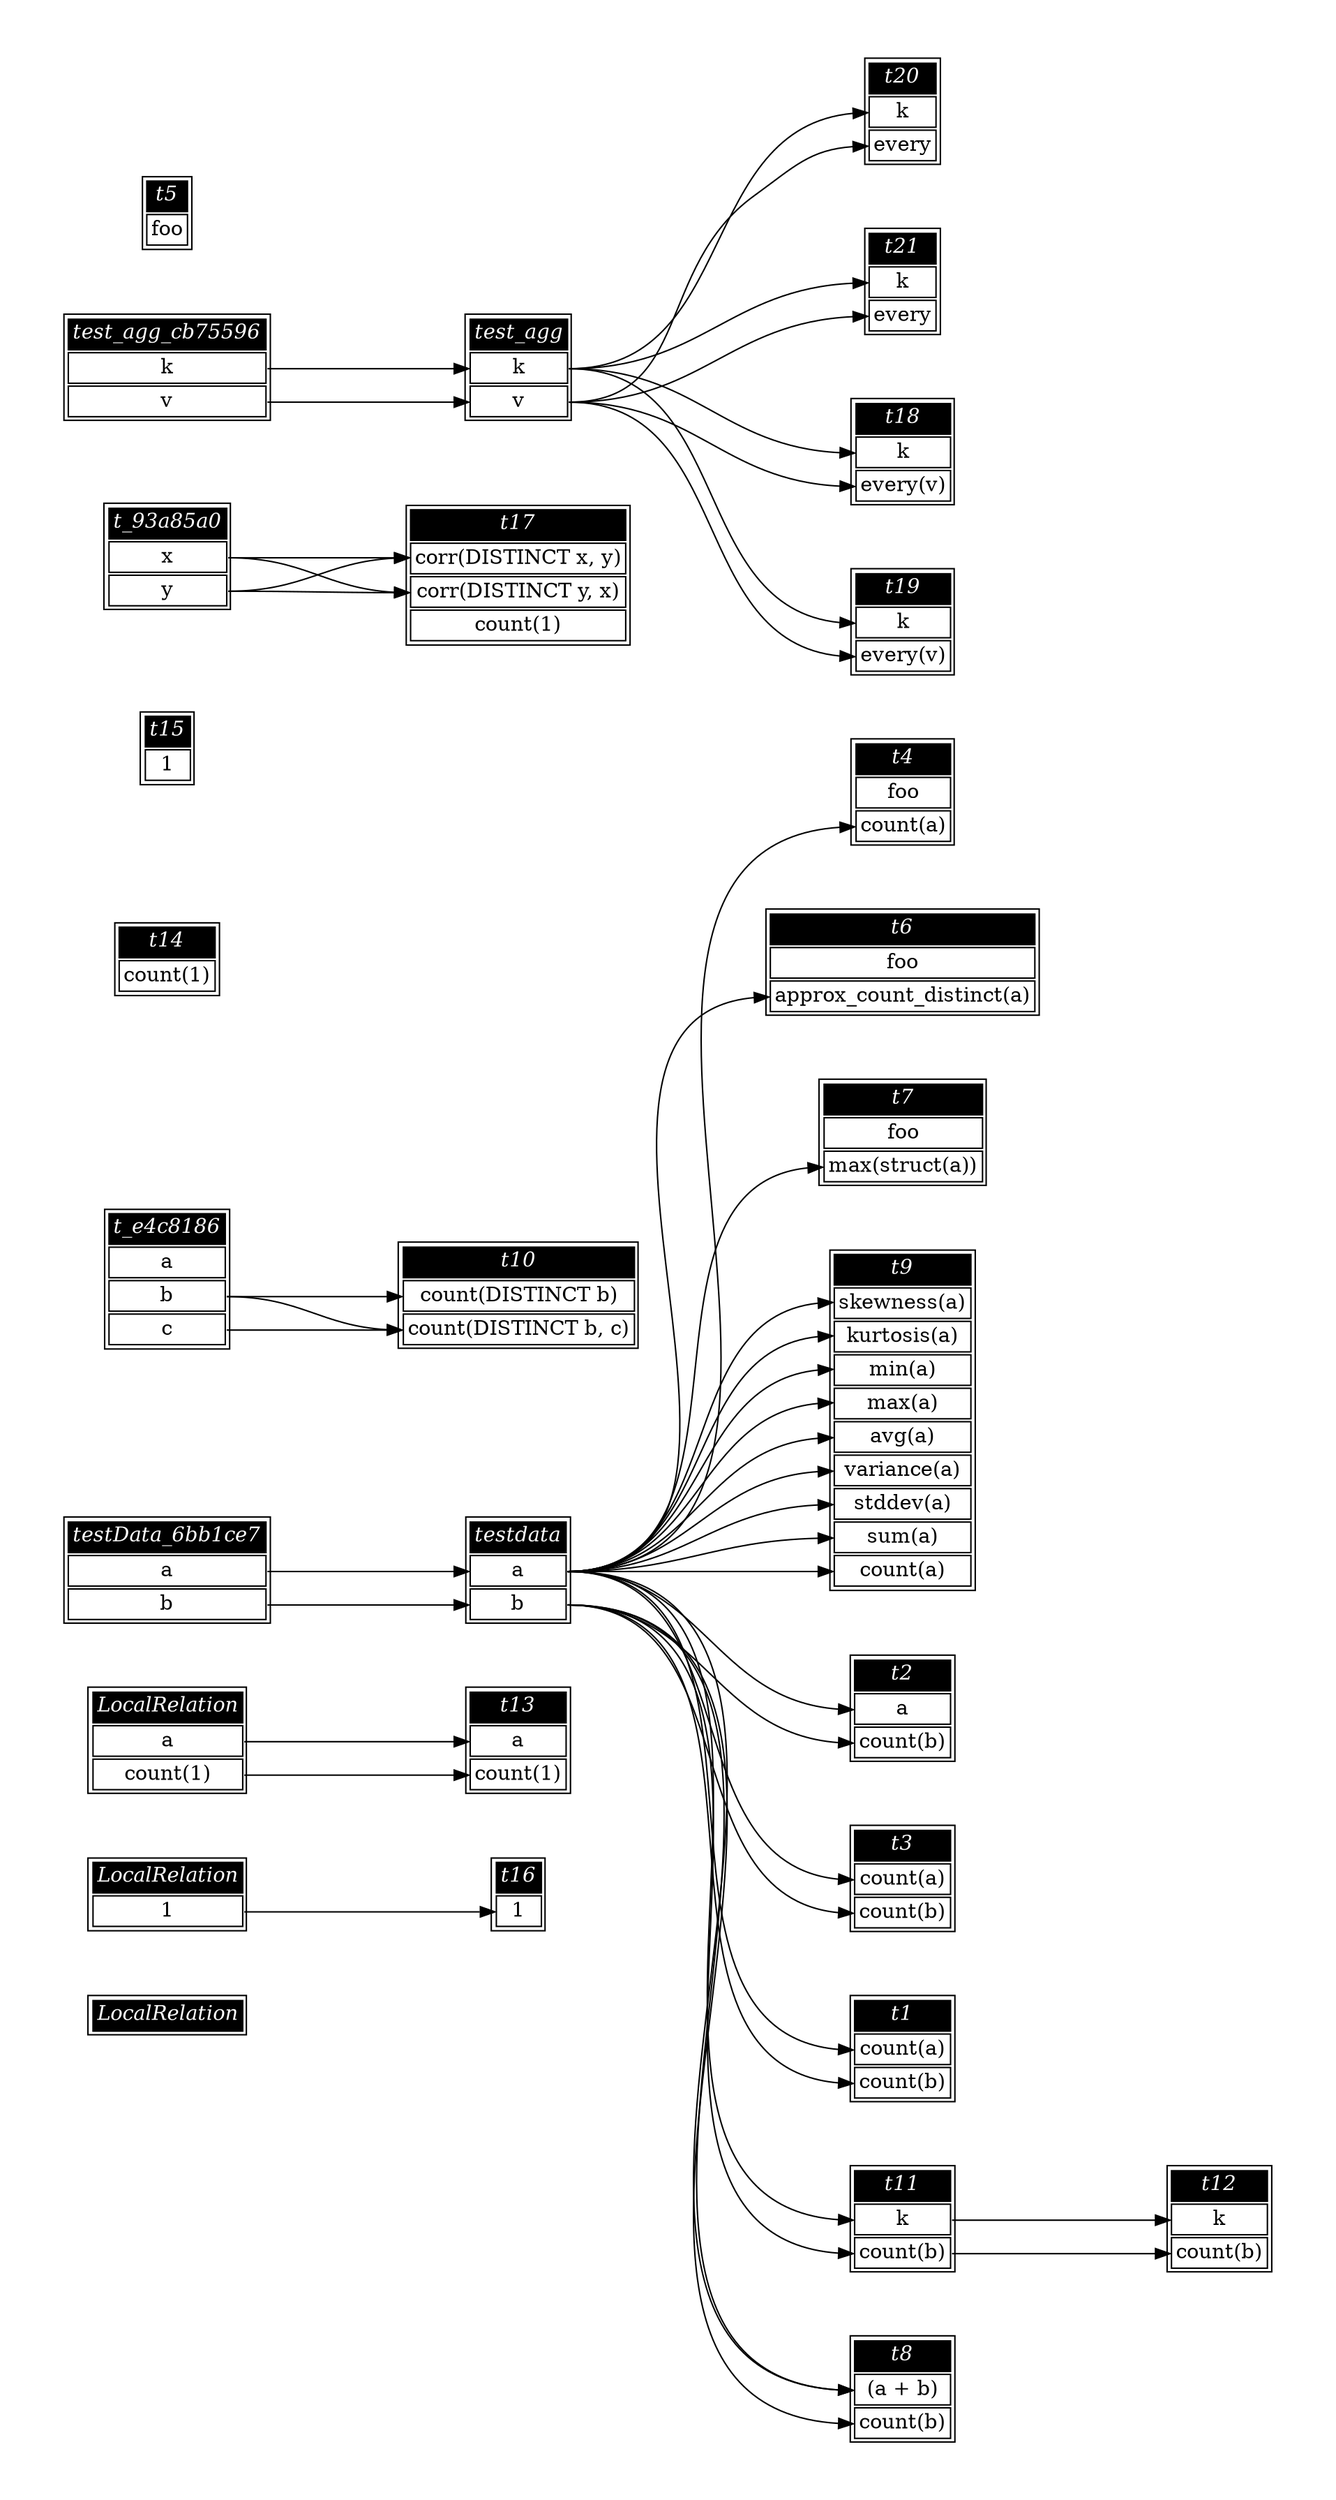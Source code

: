 // Automatically generated by SQLFlowTestSuite


digraph {
  graph [pad="0.5" nodesep="0.5" ranksep="1" fontname="Helvetica" rankdir=LR];
  node [shape=plaintext]

  
"LocalRelation_1e43abe" [color="black" label=<
<table>
  <tr><td bgcolor="black" port="nodeName"><i><font color="white">LocalRelation</font></i></td></tr>
  
</table>>];
     

"LocalRelation_4b4c59e" [color="black" label=<
<table>
  <tr><td bgcolor="black" port="nodeName"><i><font color="white">LocalRelation</font></i></td></tr>
  <tr><td port="0">1</td></tr>
</table>>];
     

"LocalRelation_b72f33a" [color="black" label=<
<table>
  <tr><td bgcolor="black" port="nodeName"><i><font color="white">LocalRelation</font></i></td></tr>
  <tr><td port="0">a</td></tr>
<tr><td port="1">count(1)</td></tr>
</table>>];
     

"t1" [color="black" label=<
<table>
  <tr><td bgcolor="black" port="nodeName"><i><font color="white">t1</font></i></td></tr>
  <tr><td port="0">count(a)</td></tr>
<tr><td port="1">count(b)</td></tr>
</table>>];
     

"t10" [color="black" label=<
<table>
  <tr><td bgcolor="black" port="nodeName"><i><font color="white">t10</font></i></td></tr>
  <tr><td port="0">count(DISTINCT b)</td></tr>
<tr><td port="1">count(DISTINCT b, c)</td></tr>
</table>>];
     

"t11" [color="black" label=<
<table>
  <tr><td bgcolor="black" port="nodeName"><i><font color="white">t11</font></i></td></tr>
  <tr><td port="0">k</td></tr>
<tr><td port="1">count(b)</td></tr>
</table>>];
     

"t12" [color="black" label=<
<table>
  <tr><td bgcolor="black" port="nodeName"><i><font color="white">t12</font></i></td></tr>
  <tr><td port="0">k</td></tr>
<tr><td port="1">count(b)</td></tr>
</table>>];
     

"t13" [color="black" label=<
<table>
  <tr><td bgcolor="black" port="nodeName"><i><font color="white">t13</font></i></td></tr>
  <tr><td port="0">a</td></tr>
<tr><td port="1">count(1)</td></tr>
</table>>];
     

"t14" [color="black" label=<
<table>
  <tr><td bgcolor="black" port="nodeName"><i><font color="white">t14</font></i></td></tr>
  <tr><td port="0">count(1)</td></tr>
</table>>];
     

"t15" [color="black" label=<
<table>
  <tr><td bgcolor="black" port="nodeName"><i><font color="white">t15</font></i></td></tr>
  <tr><td port="0">1</td></tr>
</table>>];
     

"t16" [color="black" label=<
<table>
  <tr><td bgcolor="black" port="nodeName"><i><font color="white">t16</font></i></td></tr>
  <tr><td port="0">1</td></tr>
</table>>];
     

"t17" [color="black" label=<
<table>
  <tr><td bgcolor="black" port="nodeName"><i><font color="white">t17</font></i></td></tr>
  <tr><td port="0">corr(DISTINCT x, y)</td></tr>
<tr><td port="1">corr(DISTINCT y, x)</td></tr>
<tr><td port="2">count(1)</td></tr>
</table>>];
     

"t18" [color="black" label=<
<table>
  <tr><td bgcolor="black" port="nodeName"><i><font color="white">t18</font></i></td></tr>
  <tr><td port="0">k</td></tr>
<tr><td port="1">every(v)</td></tr>
</table>>];
     

"t19" [color="black" label=<
<table>
  <tr><td bgcolor="black" port="nodeName"><i><font color="white">t19</font></i></td></tr>
  <tr><td port="0">k</td></tr>
<tr><td port="1">every(v)</td></tr>
</table>>];
     

"t2" [color="black" label=<
<table>
  <tr><td bgcolor="black" port="nodeName"><i><font color="white">t2</font></i></td></tr>
  <tr><td port="0">a</td></tr>
<tr><td port="1">count(b)</td></tr>
</table>>];
     

"t20" [color="black" label=<
<table>
  <tr><td bgcolor="black" port="nodeName"><i><font color="white">t20</font></i></td></tr>
  <tr><td port="0">k</td></tr>
<tr><td port="1">every</td></tr>
</table>>];
     

"t21" [color="black" label=<
<table>
  <tr><td bgcolor="black" port="nodeName"><i><font color="white">t21</font></i></td></tr>
  <tr><td port="0">k</td></tr>
<tr><td port="1">every</td></tr>
</table>>];
     

"t3" [color="black" label=<
<table>
  <tr><td bgcolor="black" port="nodeName"><i><font color="white">t3</font></i></td></tr>
  <tr><td port="0">count(a)</td></tr>
<tr><td port="1">count(b)</td></tr>
</table>>];
     

"t4" [color="black" label=<
<table>
  <tr><td bgcolor="black" port="nodeName"><i><font color="white">t4</font></i></td></tr>
  <tr><td port="0">foo</td></tr>
<tr><td port="1">count(a)</td></tr>
</table>>];
     

"t5" [color="black" label=<
<table>
  <tr><td bgcolor="black" port="nodeName"><i><font color="white">t5</font></i></td></tr>
  <tr><td port="0">foo</td></tr>
</table>>];
     

"t6" [color="black" label=<
<table>
  <tr><td bgcolor="black" port="nodeName"><i><font color="white">t6</font></i></td></tr>
  <tr><td port="0">foo</td></tr>
<tr><td port="1">approx_count_distinct(a)</td></tr>
</table>>];
     

"t7" [color="black" label=<
<table>
  <tr><td bgcolor="black" port="nodeName"><i><font color="white">t7</font></i></td></tr>
  <tr><td port="0">foo</td></tr>
<tr><td port="1">max(struct(a))</td></tr>
</table>>];
     

"t8" [color="black" label=<
<table>
  <tr><td bgcolor="black" port="nodeName"><i><font color="white">t8</font></i></td></tr>
  <tr><td port="0">(a + b)</td></tr>
<tr><td port="1">count(b)</td></tr>
</table>>];
     

"t9" [color="black" label=<
<table>
  <tr><td bgcolor="black" port="nodeName"><i><font color="white">t9</font></i></td></tr>
  <tr><td port="0">skewness(a)</td></tr>
<tr><td port="1">kurtosis(a)</td></tr>
<tr><td port="2">min(a)</td></tr>
<tr><td port="3">max(a)</td></tr>
<tr><td port="4">avg(a)</td></tr>
<tr><td port="5">variance(a)</td></tr>
<tr><td port="6">stddev(a)</td></tr>
<tr><td port="7">sum(a)</td></tr>
<tr><td port="8">count(a)</td></tr>
</table>>];
     

"t_93a85a0" [color="black" label=<
<table>
  <tr><td bgcolor="black" port="nodeName"><i><font color="white">t_93a85a0</font></i></td></tr>
  <tr><td port="0">x</td></tr>
<tr><td port="1">y</td></tr>
</table>>];
     

"t_e4c8186" [color="black" label=<
<table>
  <tr><td bgcolor="black" port="nodeName"><i><font color="white">t_e4c8186</font></i></td></tr>
  <tr><td port="0">a</td></tr>
<tr><td port="1">b</td></tr>
<tr><td port="2">c</td></tr>
</table>>];
     

"testData_6bb1ce7" [color="black" label=<
<table>
  <tr><td bgcolor="black" port="nodeName"><i><font color="white">testData_6bb1ce7</font></i></td></tr>
  <tr><td port="0">a</td></tr>
<tr><td port="1">b</td></tr>
</table>>];
     

"test_agg" [color="black" label=<
<table>
  <tr><td bgcolor="black" port="nodeName"><i><font color="white">test_agg</font></i></td></tr>
  <tr><td port="0">k</td></tr>
<tr><td port="1">v</td></tr>
</table>>];
     

"test_agg_cb75596" [color="black" label=<
<table>
  <tr><td bgcolor="black" port="nodeName"><i><font color="white">test_agg_cb75596</font></i></td></tr>
  <tr><td port="0">k</td></tr>
<tr><td port="1">v</td></tr>
</table>>];
     

"testdata" [color="black" label=<
<table>
  <tr><td bgcolor="black" port="nodeName"><i><font color="white">testdata</font></i></td></tr>
  <tr><td port="0">a</td></tr>
<tr><td port="1">b</td></tr>
</table>>];
     
  "LocalRelation_4b4c59e":0 -> "t16":0;
"LocalRelation_b72f33a":0 -> "t13":0;
"LocalRelation_b72f33a":1 -> "t13":1;
"t11":0 -> "t12":0;
"t11":1 -> "t12":1;
"t_93a85a0":0 -> "t17":0;
"t_93a85a0":0 -> "t17":1;
"t_93a85a0":1 -> "t17":0;
"t_93a85a0":1 -> "t17":1;
"t_e4c8186":1 -> "t10":0;
"t_e4c8186":1 -> "t10":1;
"t_e4c8186":2 -> "t10":1;
"testData_6bb1ce7":0 -> "testdata":0;
"testData_6bb1ce7":1 -> "testdata":1;
"test_agg":0 -> "t18":0;
"test_agg":0 -> "t19":0;
"test_agg":0 -> "t20":0;
"test_agg":0 -> "t21":0;
"test_agg":1 -> "t18":1;
"test_agg":1 -> "t19":1;
"test_agg":1 -> "t20":1;
"test_agg":1 -> "t21":1;
"test_agg_cb75596":0 -> "test_agg":0;
"test_agg_cb75596":1 -> "test_agg":1;
"testdata":0 -> "t1":0;
"testdata":0 -> "t11":0;
"testdata":0 -> "t2":0;
"testdata":0 -> "t3":0;
"testdata":0 -> "t4":1;
"testdata":0 -> "t6":1;
"testdata":0 -> "t7":1;
"testdata":0 -> "t8":0;
"testdata":0 -> "t9":0;
"testdata":0 -> "t9":1;
"testdata":0 -> "t9":2;
"testdata":0 -> "t9":3;
"testdata":0 -> "t9":4;
"testdata":0 -> "t9":5;
"testdata":0 -> "t9":6;
"testdata":0 -> "t9":7;
"testdata":0 -> "t9":8;
"testdata":1 -> "t1":1;
"testdata":1 -> "t11":1;
"testdata":1 -> "t2":1;
"testdata":1 -> "t3":1;
"testdata":1 -> "t8":0;
"testdata":1 -> "t8":1;
}
       